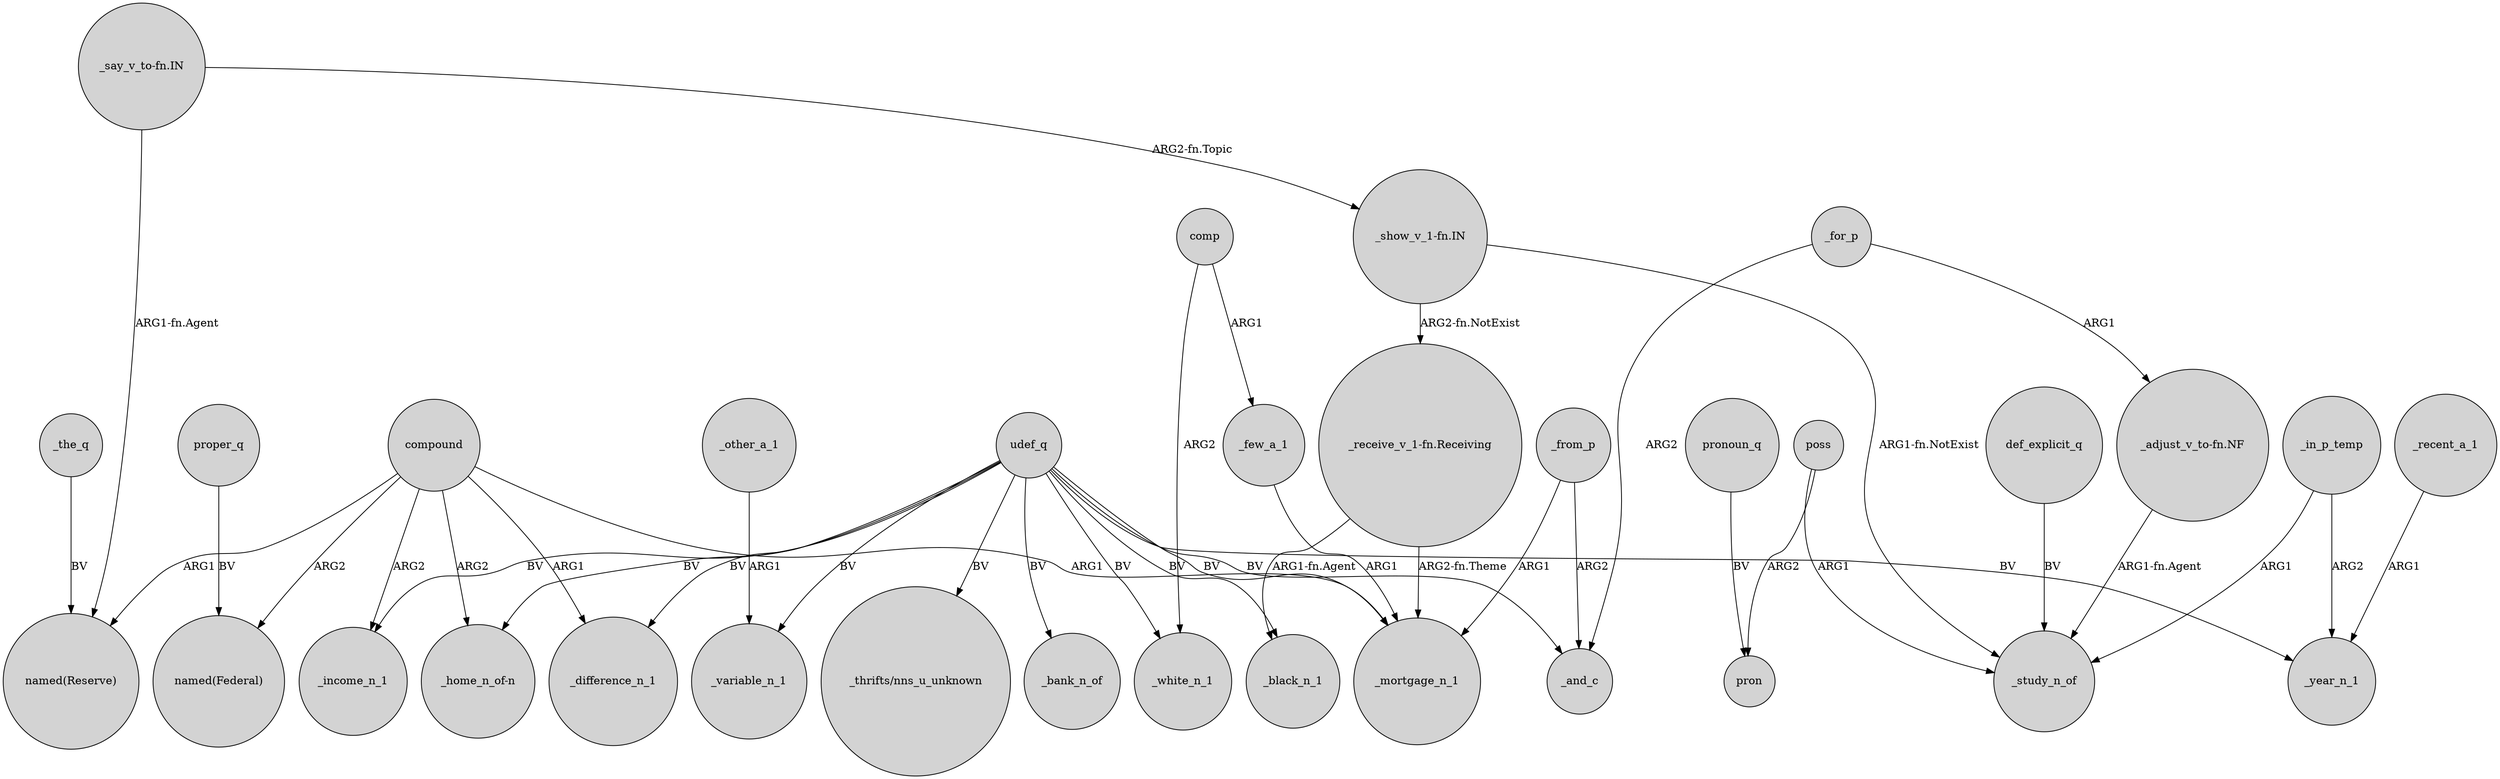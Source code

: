 digraph {
	node [shape=circle style=filled]
	compound -> "named(Reserve)" [label=ARG1]
	poss -> pron [label=ARG2]
	udef_q -> _mortgage_n_1 [label=BV]
	udef_q -> _variable_n_1 [label=BV]
	"_show_v_1-fn.IN" -> "_receive_v_1-fn.Receiving" [label="ARG2-fn.NotExist"]
	udef_q -> "_thrifts/nns_u_unknown" [label=BV]
	"_say_v_to-fn.IN" -> "named(Reserve)" [label="ARG1-fn.Agent"]
	comp -> _white_n_1 [label=ARG2]
	_the_q -> "named(Reserve)" [label=BV]
	_other_a_1 -> _variable_n_1 [label=ARG1]
	udef_q -> "_home_n_of-n" [label=BV]
	udef_q -> _white_n_1 [label=BV]
	_for_p -> _and_c [label=ARG2]
	"_receive_v_1-fn.Receiving" -> _black_n_1 [label="ARG1-fn.Agent"]
	_few_a_1 -> _mortgage_n_1 [label=ARG1]
	_in_p_temp -> _year_n_1 [label=ARG2]
	compound -> _income_n_1 [label=ARG2]
	pronoun_q -> pron [label=BV]
	comp -> _few_a_1 [label=ARG1]
	"_show_v_1-fn.IN" -> _study_n_of [label="ARG1-fn.NotExist"]
	compound -> _mortgage_n_1 [label=ARG1]
	def_explicit_q -> _study_n_of [label=BV]
	_from_p -> _mortgage_n_1 [label=ARG1]
	udef_q -> _black_n_1 [label=BV]
	_recent_a_1 -> _year_n_1 [label=ARG1]
	"_receive_v_1-fn.Receiving" -> _mortgage_n_1 [label="ARG2-fn.Theme"]
	"_say_v_to-fn.IN" -> "_show_v_1-fn.IN" [label="ARG2-fn.Topic"]
	compound -> _difference_n_1 [label=ARG1]
	proper_q -> "named(Federal)" [label=BV]
	_in_p_temp -> _study_n_of [label=ARG1]
	udef_q -> _year_n_1 [label=BV]
	_for_p -> "_adjust_v_to-fn.NF" [label=ARG1]
	"_adjust_v_to-fn.NF" -> _study_n_of [label="ARG1-fn.Agent"]
	compound -> "_home_n_of-n" [label=ARG2]
	udef_q -> _difference_n_1 [label=BV]
	_from_p -> _and_c [label=ARG2]
	udef_q -> _and_c [label=BV]
	compound -> "named(Federal)" [label=ARG2]
	poss -> _study_n_of [label=ARG1]
	udef_q -> _bank_n_of [label=BV]
	udef_q -> _income_n_1 [label=BV]
}
